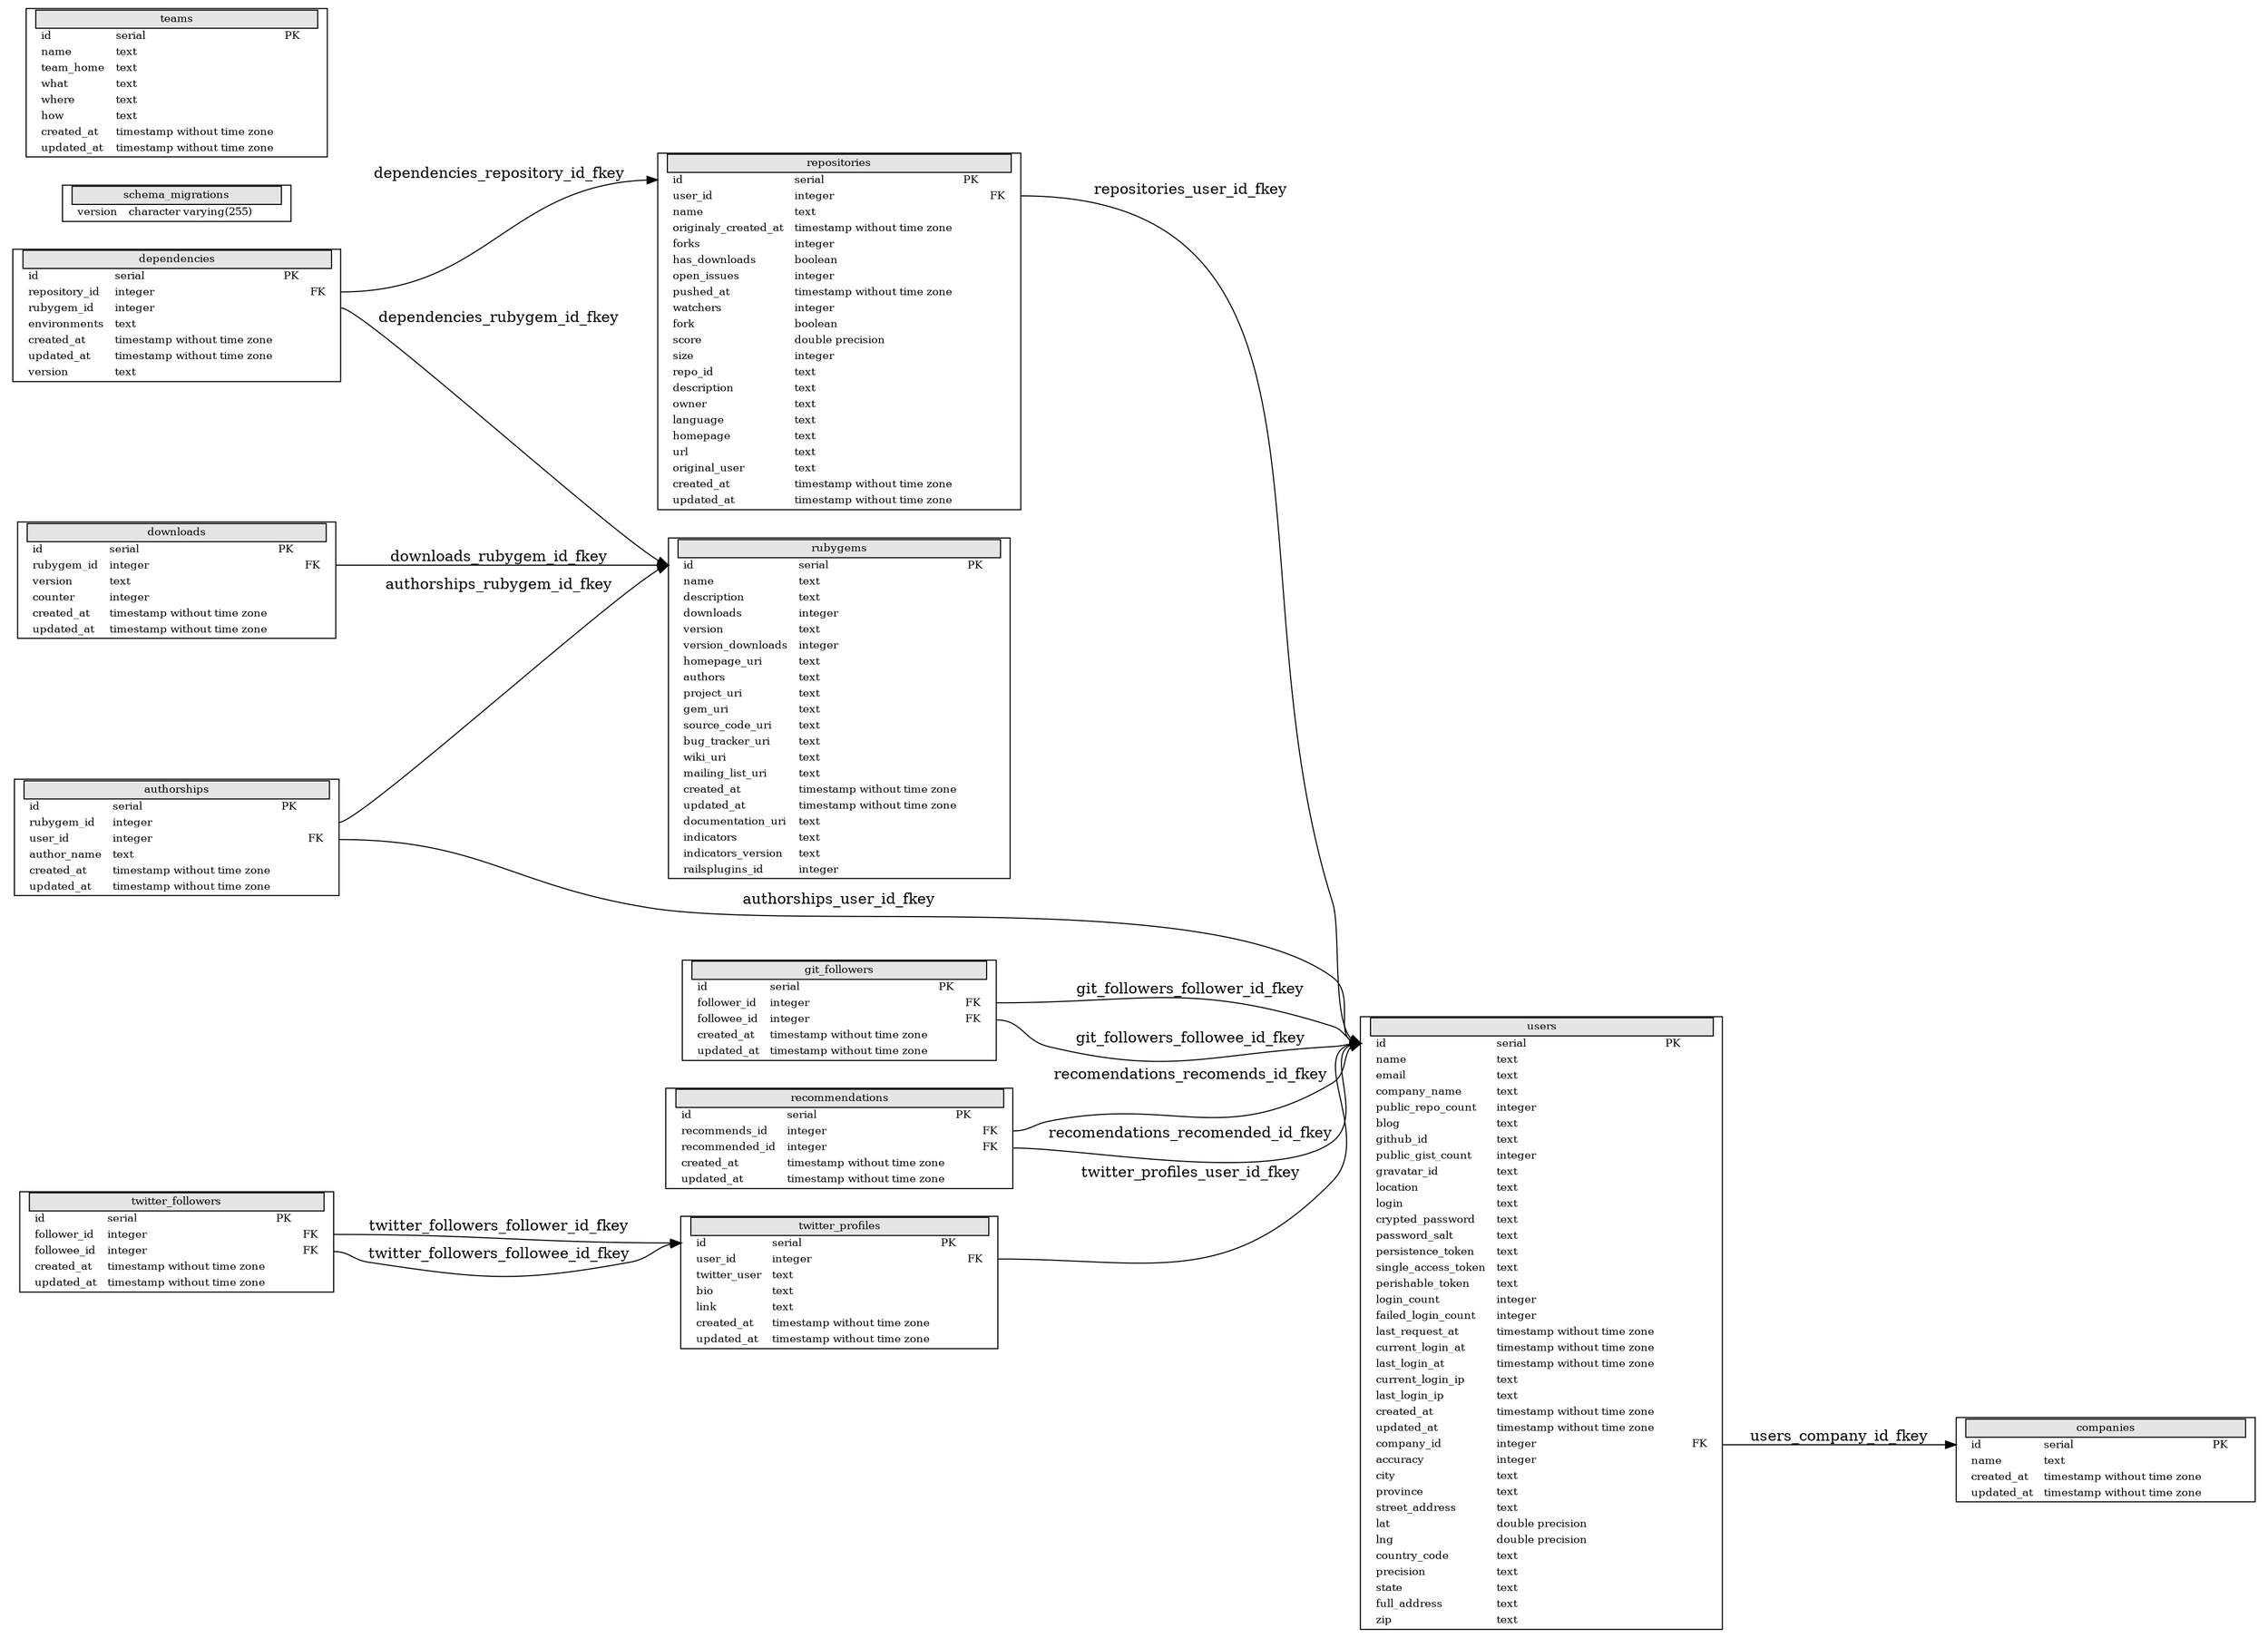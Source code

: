 digraph g {
graph [
rankdir = "LR",
concentrate = true,
ratio = auto
];
node [
fontsize = "10",
shape = record
];
edge [
];

"authorships" [shape = plaintext, label = < <TABLE BORDER="1" CELLBORDER="0" CELLSPACING="0"> <TR ><TD PORT="ltcol0"> </TD> <TD bgcolor="grey90" border="1" COLSPAN="4"> \N </TD> <TD PORT="rtcol0"></TD></TR>  <TR><TD PORT="ltcol1" ></TD><TD align="left" > id </TD><TD align="left" > serial </TD><TD align="left" > PK </TD><TD align="left" >  </TD><TD align="left" PORT="rtcol1"> </TD></TR> <TR><TD PORT="ltcol2" ></TD><TD align="left" > rubygem_id </TD><TD align="left" > integer </TD><TD align="left" >  </TD><TD align="left" >  </TD><TD align="left" PORT="rtcol2"> </TD></TR> <TR><TD PORT="ltcol3" ></TD><TD align="left" > user_id </TD><TD align="left" > integer </TD><TD align="left" >  </TD><TD align="left" > FK </TD><TD align="left" PORT="rtcol3"> </TD></TR> <TR><TD PORT="ltcol4" ></TD><TD align="left" > author_name </TD><TD align="left" > text </TD><TD align="left" >  </TD><TD align="left" >  </TD><TD align="left" PORT="rtcol4"> </TD></TR> <TR><TD PORT="ltcol5" ></TD><TD align="left" > created_at </TD><TD align="left" > timestamp without time zone </TD><TD align="left" >  </TD><TD align="left" >  </TD><TD align="left" PORT="rtcol5"> </TD></TR> <TR><TD PORT="ltcol6" ></TD><TD align="left" > updated_at </TD><TD align="left" > timestamp without time zone </TD><TD align="left" >  </TD><TD align="left" >  </TD><TD align="left" PORT="rtcol6"> </TD></TR> </TABLE>> ];

"companies" [shape = plaintext, label = < <TABLE BORDER="1" CELLBORDER="0" CELLSPACING="0"> <TR ><TD PORT="ltcol0"> </TD> <TD bgcolor="grey90" border="1" COLSPAN="4"> \N </TD> <TD PORT="rtcol0"></TD></TR>  <TR><TD PORT="ltcol1" ></TD><TD align="left" > id </TD><TD align="left" > serial </TD><TD align="left" > PK </TD><TD align="left" >  </TD><TD align="left" PORT="rtcol1"> </TD></TR> <TR><TD PORT="ltcol2" ></TD><TD align="left" > name </TD><TD align="left" > text </TD><TD align="left" >  </TD><TD align="left" >  </TD><TD align="left" PORT="rtcol2"> </TD></TR> <TR><TD PORT="ltcol3" ></TD><TD align="left" > created_at </TD><TD align="left" > timestamp without time zone </TD><TD align="left" >  </TD><TD align="left" >  </TD><TD align="left" PORT="rtcol3"> </TD></TR> <TR><TD PORT="ltcol4" ></TD><TD align="left" > updated_at </TD><TD align="left" > timestamp without time zone </TD><TD align="left" >  </TD><TD align="left" >  </TD><TD align="left" PORT="rtcol4"> </TD></TR> </TABLE>> ];

"dependencies" [shape = plaintext, label = < <TABLE BORDER="1" CELLBORDER="0" CELLSPACING="0"> <TR ><TD PORT="ltcol0"> </TD> <TD bgcolor="grey90" border="1" COLSPAN="4"> \N </TD> <TD PORT="rtcol0"></TD></TR>  <TR><TD PORT="ltcol1" ></TD><TD align="left" > id </TD><TD align="left" > serial </TD><TD align="left" > PK </TD><TD align="left" >  </TD><TD align="left" PORT="rtcol1"> </TD></TR> <TR><TD PORT="ltcol2" ></TD><TD align="left" > repository_id </TD><TD align="left" > integer </TD><TD align="left" >  </TD><TD align="left" > FK </TD><TD align="left" PORT="rtcol2"> </TD></TR> <TR><TD PORT="ltcol3" ></TD><TD align="left" > rubygem_id </TD><TD align="left" > integer </TD><TD align="left" >  </TD><TD align="left" >  </TD><TD align="left" PORT="rtcol3"> </TD></TR> <TR><TD PORT="ltcol4" ></TD><TD align="left" > environments </TD><TD align="left" > text </TD><TD align="left" >  </TD><TD align="left" >  </TD><TD align="left" PORT="rtcol4"> </TD></TR> <TR><TD PORT="ltcol5" ></TD><TD align="left" > created_at </TD><TD align="left" > timestamp without time zone </TD><TD align="left" >  </TD><TD align="left" >  </TD><TD align="left" PORT="rtcol5"> </TD></TR> <TR><TD PORT="ltcol6" ></TD><TD align="left" > updated_at </TD><TD align="left" > timestamp without time zone </TD><TD align="left" >  </TD><TD align="left" >  </TD><TD align="left" PORT="rtcol6"> </TD></TR> <TR><TD PORT="ltcol7" ></TD><TD align="left" > version </TD><TD align="left" > text </TD><TD align="left" >  </TD><TD align="left" >  </TD><TD align="left" PORT="rtcol7"> </TD></TR> </TABLE>> ];

"downloads" [shape = plaintext, label = < <TABLE BORDER="1" CELLBORDER="0" CELLSPACING="0"> <TR ><TD PORT="ltcol0"> </TD> <TD bgcolor="grey90" border="1" COLSPAN="4"> \N </TD> <TD PORT="rtcol0"></TD></TR>  <TR><TD PORT="ltcol1" ></TD><TD align="left" > id </TD><TD align="left" > serial </TD><TD align="left" > PK </TD><TD align="left" >  </TD><TD align="left" PORT="rtcol1"> </TD></TR> <TR><TD PORT="ltcol2" ></TD><TD align="left" > rubygem_id </TD><TD align="left" > integer </TD><TD align="left" >  </TD><TD align="left" > FK </TD><TD align="left" PORT="rtcol2"> </TD></TR> <TR><TD PORT="ltcol3" ></TD><TD align="left" > version </TD><TD align="left" > text </TD><TD align="left" >  </TD><TD align="left" >  </TD><TD align="left" PORT="rtcol3"> </TD></TR> <TR><TD PORT="ltcol4" ></TD><TD align="left" > counter </TD><TD align="left" > integer </TD><TD align="left" >  </TD><TD align="left" >  </TD><TD align="left" PORT="rtcol4"> </TD></TR> <TR><TD PORT="ltcol5" ></TD><TD align="left" > created_at </TD><TD align="left" > timestamp without time zone </TD><TD align="left" >  </TD><TD align="left" >  </TD><TD align="left" PORT="rtcol5"> </TD></TR> <TR><TD PORT="ltcol6" ></TD><TD align="left" > updated_at </TD><TD align="left" > timestamp without time zone </TD><TD align="left" >  </TD><TD align="left" >  </TD><TD align="left" PORT="rtcol6"> </TD></TR> </TABLE>> ];

"git_followers" [shape = plaintext, label = < <TABLE BORDER="1" CELLBORDER="0" CELLSPACING="0"> <TR ><TD PORT="ltcol0"> </TD> <TD bgcolor="grey90" border="1" COLSPAN="4"> \N </TD> <TD PORT="rtcol0"></TD></TR>  <TR><TD PORT="ltcol1" ></TD><TD align="left" > id </TD><TD align="left" > serial </TD><TD align="left" > PK </TD><TD align="left" >  </TD><TD align="left" PORT="rtcol1"> </TD></TR> <TR><TD PORT="ltcol2" ></TD><TD align="left" > follower_id </TD><TD align="left" > integer </TD><TD align="left" >  </TD><TD align="left" > FK </TD><TD align="left" PORT="rtcol2"> </TD></TR> <TR><TD PORT="ltcol3" ></TD><TD align="left" > followee_id </TD><TD align="left" > integer </TD><TD align="left" >  </TD><TD align="left" > FK </TD><TD align="left" PORT="rtcol3"> </TD></TR> <TR><TD PORT="ltcol4" ></TD><TD align="left" > created_at </TD><TD align="left" > timestamp without time zone </TD><TD align="left" >  </TD><TD align="left" >  </TD><TD align="left" PORT="rtcol4"> </TD></TR> <TR><TD PORT="ltcol5" ></TD><TD align="left" > updated_at </TD><TD align="left" > timestamp without time zone </TD><TD align="left" >  </TD><TD align="left" >  </TD><TD align="left" PORT="rtcol5"> </TD></TR> </TABLE>> ];

"recommendations" [shape = plaintext, label = < <TABLE BORDER="1" CELLBORDER="0" CELLSPACING="0"> <TR ><TD PORT="ltcol0"> </TD> <TD bgcolor="grey90" border="1" COLSPAN="4"> \N </TD> <TD PORT="rtcol0"></TD></TR>  <TR><TD PORT="ltcol1" ></TD><TD align="left" > id </TD><TD align="left" > serial </TD><TD align="left" > PK </TD><TD align="left" >  </TD><TD align="left" PORT="rtcol1"> </TD></TR> <TR><TD PORT="ltcol2" ></TD><TD align="left" > recommends_id </TD><TD align="left" > integer </TD><TD align="left" >  </TD><TD align="left" > FK </TD><TD align="left" PORT="rtcol2"> </TD></TR> <TR><TD PORT="ltcol3" ></TD><TD align="left" > recommended_id </TD><TD align="left" > integer </TD><TD align="left" >  </TD><TD align="left" > FK </TD><TD align="left" PORT="rtcol3"> </TD></TR> <TR><TD PORT="ltcol4" ></TD><TD align="left" > created_at </TD><TD align="left" > timestamp without time zone </TD><TD align="left" >  </TD><TD align="left" >  </TD><TD align="left" PORT="rtcol4"> </TD></TR> <TR><TD PORT="ltcol5" ></TD><TD align="left" > updated_at </TD><TD align="left" > timestamp without time zone </TD><TD align="left" >  </TD><TD align="left" >  </TD><TD align="left" PORT="rtcol5"> </TD></TR> </TABLE>> ];

"repositories" [shape = plaintext, label = < <TABLE BORDER="1" CELLBORDER="0" CELLSPACING="0"> <TR ><TD PORT="ltcol0"> </TD> <TD bgcolor="grey90" border="1" COLSPAN="4"> \N </TD> <TD PORT="rtcol0"></TD></TR>  <TR><TD PORT="ltcol1" ></TD><TD align="left" > id </TD><TD align="left" > serial </TD><TD align="left" > PK </TD><TD align="left" >  </TD><TD align="left" PORT="rtcol1"> </TD></TR> <TR><TD PORT="ltcol2" ></TD><TD align="left" > user_id </TD><TD align="left" > integer </TD><TD align="left" >  </TD><TD align="left" > FK </TD><TD align="left" PORT="rtcol2"> </TD></TR> <TR><TD PORT="ltcol3" ></TD><TD align="left" > name </TD><TD align="left" > text </TD><TD align="left" >  </TD><TD align="left" >  </TD><TD align="left" PORT="rtcol3"> </TD></TR> <TR><TD PORT="ltcol4" ></TD><TD align="left" > originaly_created_at </TD><TD align="left" > timestamp without time zone </TD><TD align="left" >  </TD><TD align="left" >  </TD><TD align="left" PORT="rtcol4"> </TD></TR> <TR><TD PORT="ltcol5" ></TD><TD align="left" > forks </TD><TD align="left" > integer </TD><TD align="left" >  </TD><TD align="left" >  </TD><TD align="left" PORT="rtcol5"> </TD></TR> <TR><TD PORT="ltcol6" ></TD><TD align="left" > has_downloads </TD><TD align="left" > boolean </TD><TD align="left" >  </TD><TD align="left" >  </TD><TD align="left" PORT="rtcol6"> </TD></TR> <TR><TD PORT="ltcol7" ></TD><TD align="left" > open_issues </TD><TD align="left" > integer </TD><TD align="left" >  </TD><TD align="left" >  </TD><TD align="left" PORT="rtcol7"> </TD></TR> <TR><TD PORT="ltcol8" ></TD><TD align="left" > pushed_at </TD><TD align="left" > timestamp without time zone </TD><TD align="left" >  </TD><TD align="left" >  </TD><TD align="left" PORT="rtcol8"> </TD></TR> <TR><TD PORT="ltcol9" ></TD><TD align="left" > watchers </TD><TD align="left" > integer </TD><TD align="left" >  </TD><TD align="left" >  </TD><TD align="left" PORT="rtcol9"> </TD></TR> <TR><TD PORT="ltcol10" ></TD><TD align="left" > fork </TD><TD align="left" > boolean </TD><TD align="left" >  </TD><TD align="left" >  </TD><TD align="left" PORT="rtcol10"> </TD></TR> <TR><TD PORT="ltcol11" ></TD><TD align="left" > score </TD><TD align="left" > double precision </TD><TD align="left" >  </TD><TD align="left" >  </TD><TD align="left" PORT="rtcol11"> </TD></TR> <TR><TD PORT="ltcol12" ></TD><TD align="left" > size </TD><TD align="left" > integer </TD><TD align="left" >  </TD><TD align="left" >  </TD><TD align="left" PORT="rtcol12"> </TD></TR> <TR><TD PORT="ltcol13" ></TD><TD align="left" > repo_id </TD><TD align="left" > text </TD><TD align="left" >  </TD><TD align="left" >  </TD><TD align="left" PORT="rtcol13"> </TD></TR> <TR><TD PORT="ltcol14" ></TD><TD align="left" > description </TD><TD align="left" > text </TD><TD align="left" >  </TD><TD align="left" >  </TD><TD align="left" PORT="rtcol14"> </TD></TR> <TR><TD PORT="ltcol15" ></TD><TD align="left" > owner </TD><TD align="left" > text </TD><TD align="left" >  </TD><TD align="left" >  </TD><TD align="left" PORT="rtcol15"> </TD></TR> <TR><TD PORT="ltcol16" ></TD><TD align="left" > language </TD><TD align="left" > text </TD><TD align="left" >  </TD><TD align="left" >  </TD><TD align="left" PORT="rtcol16"> </TD></TR> <TR><TD PORT="ltcol17" ></TD><TD align="left" > homepage </TD><TD align="left" > text </TD><TD align="left" >  </TD><TD align="left" >  </TD><TD align="left" PORT="rtcol17"> </TD></TR> <TR><TD PORT="ltcol18" ></TD><TD align="left" > url </TD><TD align="left" > text </TD><TD align="left" >  </TD><TD align="left" >  </TD><TD align="left" PORT="rtcol18"> </TD></TR> <TR><TD PORT="ltcol19" ></TD><TD align="left" > original_user </TD><TD align="left" > text </TD><TD align="left" >  </TD><TD align="left" >  </TD><TD align="left" PORT="rtcol19"> </TD></TR> <TR><TD PORT="ltcol20" ></TD><TD align="left" > created_at </TD><TD align="left" > timestamp without time zone </TD><TD align="left" >  </TD><TD align="left" >  </TD><TD align="left" PORT="rtcol20"> </TD></TR> <TR><TD PORT="ltcol21" ></TD><TD align="left" > updated_at </TD><TD align="left" > timestamp without time zone </TD><TD align="left" >  </TD><TD align="left" >  </TD><TD align="left" PORT="rtcol21"> </TD></TR> </TABLE>> ];

"rubygems" [shape = plaintext, label = < <TABLE BORDER="1" CELLBORDER="0" CELLSPACING="0"> <TR ><TD PORT="ltcol0"> </TD> <TD bgcolor="grey90" border="1" COLSPAN="4"> \N </TD> <TD PORT="rtcol0"></TD></TR>  <TR><TD PORT="ltcol1" ></TD><TD align="left" > id </TD><TD align="left" > serial </TD><TD align="left" > PK </TD><TD align="left" >  </TD><TD align="left" PORT="rtcol1"> </TD></TR> <TR><TD PORT="ltcol2" ></TD><TD align="left" > name </TD><TD align="left" > text </TD><TD align="left" >  </TD><TD align="left" >  </TD><TD align="left" PORT="rtcol2"> </TD></TR> <TR><TD PORT="ltcol3" ></TD><TD align="left" > description </TD><TD align="left" > text </TD><TD align="left" >  </TD><TD align="left" >  </TD><TD align="left" PORT="rtcol3"> </TD></TR> <TR><TD PORT="ltcol4" ></TD><TD align="left" > downloads </TD><TD align="left" > integer </TD><TD align="left" >  </TD><TD align="left" >  </TD><TD align="left" PORT="rtcol4"> </TD></TR> <TR><TD PORT="ltcol5" ></TD><TD align="left" > version </TD><TD align="left" > text </TD><TD align="left" >  </TD><TD align="left" >  </TD><TD align="left" PORT="rtcol5"> </TD></TR> <TR><TD PORT="ltcol6" ></TD><TD align="left" > version_downloads </TD><TD align="left" > integer </TD><TD align="left" >  </TD><TD align="left" >  </TD><TD align="left" PORT="rtcol6"> </TD></TR> <TR><TD PORT="ltcol7" ></TD><TD align="left" > homepage_uri </TD><TD align="left" > text </TD><TD align="left" >  </TD><TD align="left" >  </TD><TD align="left" PORT="rtcol7"> </TD></TR> <TR><TD PORT="ltcol8" ></TD><TD align="left" > authors </TD><TD align="left" > text </TD><TD align="left" >  </TD><TD align="left" >  </TD><TD align="left" PORT="rtcol8"> </TD></TR> <TR><TD PORT="ltcol9" ></TD><TD align="left" > project_uri </TD><TD align="left" > text </TD><TD align="left" >  </TD><TD align="left" >  </TD><TD align="left" PORT="rtcol9"> </TD></TR> <TR><TD PORT="ltcol10" ></TD><TD align="left" > gem_uri </TD><TD align="left" > text </TD><TD align="left" >  </TD><TD align="left" >  </TD><TD align="left" PORT="rtcol10"> </TD></TR> <TR><TD PORT="ltcol11" ></TD><TD align="left" > source_code_uri </TD><TD align="left" > text </TD><TD align="left" >  </TD><TD align="left" >  </TD><TD align="left" PORT="rtcol11"> </TD></TR> <TR><TD PORT="ltcol12" ></TD><TD align="left" > bug_tracker_uri </TD><TD align="left" > text </TD><TD align="left" >  </TD><TD align="left" >  </TD><TD align="left" PORT="rtcol12"> </TD></TR> <TR><TD PORT="ltcol13" ></TD><TD align="left" > wiki_uri </TD><TD align="left" > text </TD><TD align="left" >  </TD><TD align="left" >  </TD><TD align="left" PORT="rtcol13"> </TD></TR> <TR><TD PORT="ltcol14" ></TD><TD align="left" > mailing_list_uri </TD><TD align="left" > text </TD><TD align="left" >  </TD><TD align="left" >  </TD><TD align="left" PORT="rtcol14"> </TD></TR> <TR><TD PORT="ltcol15" ></TD><TD align="left" > created_at </TD><TD align="left" > timestamp without time zone </TD><TD align="left" >  </TD><TD align="left" >  </TD><TD align="left" PORT="rtcol15"> </TD></TR> <TR><TD PORT="ltcol16" ></TD><TD align="left" > updated_at </TD><TD align="left" > timestamp without time zone </TD><TD align="left" >  </TD><TD align="left" >  </TD><TD align="left" PORT="rtcol16"> </TD></TR> <TR><TD PORT="ltcol17" ></TD><TD align="left" > documentation_uri </TD><TD align="left" > text </TD><TD align="left" >  </TD><TD align="left" >  </TD><TD align="left" PORT="rtcol17"> </TD></TR> <TR><TD PORT="ltcol18" ></TD><TD align="left" > indicators </TD><TD align="left" > text </TD><TD align="left" >  </TD><TD align="left" >  </TD><TD align="left" PORT="rtcol18"> </TD></TR> <TR><TD PORT="ltcol19" ></TD><TD align="left" > indicators_version </TD><TD align="left" > text </TD><TD align="left" >  </TD><TD align="left" >  </TD><TD align="left" PORT="rtcol19"> </TD></TR> <TR><TD PORT="ltcol20" ></TD><TD align="left" > railsplugins_id </TD><TD align="left" > integer </TD><TD align="left" >  </TD><TD align="left" >  </TD><TD align="left" PORT="rtcol20"> </TD></TR> </TABLE>> ];

"schema_migrations" [shape = plaintext, label = < <TABLE BORDER="1" CELLBORDER="0" CELLSPACING="0"> <TR ><TD PORT="ltcol0"> </TD> <TD bgcolor="grey90" border="1" COLSPAN="4"> \N </TD> <TD PORT="rtcol0"></TD></TR>  <TR><TD PORT="ltcol1" ></TD><TD align="left" > version </TD><TD align="left" > character varying(255) </TD><TD align="left" >  </TD><TD align="left" >  </TD><TD align="left" PORT="rtcol1"> </TD></TR> </TABLE>> ];

"teams" [shape = plaintext, label = < <TABLE BORDER="1" CELLBORDER="0" CELLSPACING="0"> <TR ><TD PORT="ltcol0"> </TD> <TD bgcolor="grey90" border="1" COLSPAN="4"> \N </TD> <TD PORT="rtcol0"></TD></TR>  <TR><TD PORT="ltcol1" ></TD><TD align="left" > id </TD><TD align="left" > serial </TD><TD align="left" > PK </TD><TD align="left" >  </TD><TD align="left" PORT="rtcol1"> </TD></TR> <TR><TD PORT="ltcol2" ></TD><TD align="left" > name </TD><TD align="left" > text </TD><TD align="left" >  </TD><TD align="left" >  </TD><TD align="left" PORT="rtcol2"> </TD></TR> <TR><TD PORT="ltcol3" ></TD><TD align="left" > team_home </TD><TD align="left" > text </TD><TD align="left" >  </TD><TD align="left" >  </TD><TD align="left" PORT="rtcol3"> </TD></TR> <TR><TD PORT="ltcol4" ></TD><TD align="left" > what </TD><TD align="left" > text </TD><TD align="left" >  </TD><TD align="left" >  </TD><TD align="left" PORT="rtcol4"> </TD></TR> <TR><TD PORT="ltcol5" ></TD><TD align="left" > where </TD><TD align="left" > text </TD><TD align="left" >  </TD><TD align="left" >  </TD><TD align="left" PORT="rtcol5"> </TD></TR> <TR><TD PORT="ltcol6" ></TD><TD align="left" > how </TD><TD align="left" > text </TD><TD align="left" >  </TD><TD align="left" >  </TD><TD align="left" PORT="rtcol6"> </TD></TR> <TR><TD PORT="ltcol7" ></TD><TD align="left" > created_at </TD><TD align="left" > timestamp without time zone </TD><TD align="left" >  </TD><TD align="left" >  </TD><TD align="left" PORT="rtcol7"> </TD></TR> <TR><TD PORT="ltcol8" ></TD><TD align="left" > updated_at </TD><TD align="left" > timestamp without time zone </TD><TD align="left" >  </TD><TD align="left" >  </TD><TD align="left" PORT="rtcol8"> </TD></TR> </TABLE>> ];

"twitter_followers" [shape = plaintext, label = < <TABLE BORDER="1" CELLBORDER="0" CELLSPACING="0"> <TR ><TD PORT="ltcol0"> </TD> <TD bgcolor="grey90" border="1" COLSPAN="4"> \N </TD> <TD PORT="rtcol0"></TD></TR>  <TR><TD PORT="ltcol1" ></TD><TD align="left" > id </TD><TD align="left" > serial </TD><TD align="left" > PK </TD><TD align="left" >  </TD><TD align="left" PORT="rtcol1"> </TD></TR> <TR><TD PORT="ltcol2" ></TD><TD align="left" > follower_id </TD><TD align="left" > integer </TD><TD align="left" >  </TD><TD align="left" > FK </TD><TD align="left" PORT="rtcol2"> </TD></TR> <TR><TD PORT="ltcol3" ></TD><TD align="left" > followee_id </TD><TD align="left" > integer </TD><TD align="left" >  </TD><TD align="left" > FK </TD><TD align="left" PORT="rtcol3"> </TD></TR> <TR><TD PORT="ltcol4" ></TD><TD align="left" > created_at </TD><TD align="left" > timestamp without time zone </TD><TD align="left" >  </TD><TD align="left" >  </TD><TD align="left" PORT="rtcol4"> </TD></TR> <TR><TD PORT="ltcol5" ></TD><TD align="left" > updated_at </TD><TD align="left" > timestamp without time zone </TD><TD align="left" >  </TD><TD align="left" >  </TD><TD align="left" PORT="rtcol5"> </TD></TR> </TABLE>> ];

"twitter_profiles" [shape = plaintext, label = < <TABLE BORDER="1" CELLBORDER="0" CELLSPACING="0"> <TR ><TD PORT="ltcol0"> </TD> <TD bgcolor="grey90" border="1" COLSPAN="4"> \N </TD> <TD PORT="rtcol0"></TD></TR>  <TR><TD PORT="ltcol1" ></TD><TD align="left" > id </TD><TD align="left" > serial </TD><TD align="left" > PK </TD><TD align="left" >  </TD><TD align="left" PORT="rtcol1"> </TD></TR> <TR><TD PORT="ltcol2" ></TD><TD align="left" > user_id </TD><TD align="left" > integer </TD><TD align="left" >  </TD><TD align="left" > FK </TD><TD align="left" PORT="rtcol2"> </TD></TR> <TR><TD PORT="ltcol3" ></TD><TD align="left" > twitter_user </TD><TD align="left" > text </TD><TD align="left" >  </TD><TD align="left" >  </TD><TD align="left" PORT="rtcol3"> </TD></TR> <TR><TD PORT="ltcol4" ></TD><TD align="left" > bio </TD><TD align="left" > text </TD><TD align="left" >  </TD><TD align="left" >  </TD><TD align="left" PORT="rtcol4"> </TD></TR> <TR><TD PORT="ltcol5" ></TD><TD align="left" > link </TD><TD align="left" > text </TD><TD align="left" >  </TD><TD align="left" >  </TD><TD align="left" PORT="rtcol5"> </TD></TR> <TR><TD PORT="ltcol6" ></TD><TD align="left" > created_at </TD><TD align="left" > timestamp without time zone </TD><TD align="left" >  </TD><TD align="left" >  </TD><TD align="left" PORT="rtcol6"> </TD></TR> <TR><TD PORT="ltcol7" ></TD><TD align="left" > updated_at </TD><TD align="left" > timestamp without time zone </TD><TD align="left" >  </TD><TD align="left" >  </TD><TD align="left" PORT="rtcol7"> </TD></TR> </TABLE>> ];

"users" [shape = plaintext, label = < <TABLE BORDER="1" CELLBORDER="0" CELLSPACING="0"> <TR ><TD PORT="ltcol0"> </TD> <TD bgcolor="grey90" border="1" COLSPAN="4"> \N </TD> <TD PORT="rtcol0"></TD></TR>  <TR><TD PORT="ltcol1" ></TD><TD align="left" > id </TD><TD align="left" > serial </TD><TD align="left" > PK </TD><TD align="left" >  </TD><TD align="left" PORT="rtcol1"> </TD></TR> <TR><TD PORT="ltcol2" ></TD><TD align="left" > name </TD><TD align="left" > text </TD><TD align="left" >  </TD><TD align="left" >  </TD><TD align="left" PORT="rtcol2"> </TD></TR> <TR><TD PORT="ltcol3" ></TD><TD align="left" > email </TD><TD align="left" > text </TD><TD align="left" >  </TD><TD align="left" >  </TD><TD align="left" PORT="rtcol3"> </TD></TR> <TR><TD PORT="ltcol4" ></TD><TD align="left" > company_name </TD><TD align="left" > text </TD><TD align="left" >  </TD><TD align="left" >  </TD><TD align="left" PORT="rtcol4"> </TD></TR> <TR><TD PORT="ltcol5" ></TD><TD align="left" > public_repo_count </TD><TD align="left" > integer </TD><TD align="left" >  </TD><TD align="left" >  </TD><TD align="left" PORT="rtcol5"> </TD></TR> <TR><TD PORT="ltcol6" ></TD><TD align="left" > blog </TD><TD align="left" > text </TD><TD align="left" >  </TD><TD align="left" >  </TD><TD align="left" PORT="rtcol6"> </TD></TR> <TR><TD PORT="ltcol7" ></TD><TD align="left" > github_id </TD><TD align="left" > text </TD><TD align="left" >  </TD><TD align="left" >  </TD><TD align="left" PORT="rtcol7"> </TD></TR> <TR><TD PORT="ltcol9" ></TD><TD align="left" > public_gist_count </TD><TD align="left" > integer </TD><TD align="left" >  </TD><TD align="left" >  </TD><TD align="left" PORT="rtcol9"> </TD></TR> <TR><TD PORT="ltcol10" ></TD><TD align="left" > gravatar_id </TD><TD align="left" > text </TD><TD align="left" >  </TD><TD align="left" >  </TD><TD align="left" PORT="rtcol10"> </TD></TR> <TR><TD PORT="ltcol11" ></TD><TD align="left" > location </TD><TD align="left" > text </TD><TD align="left" >  </TD><TD align="left" >  </TD><TD align="left" PORT="rtcol11"> </TD></TR> <TR><TD PORT="ltcol12" ></TD><TD align="left" > login </TD><TD align="left" > text </TD><TD align="left" >  </TD><TD align="left" >  </TD><TD align="left" PORT="rtcol12"> </TD></TR> <TR><TD PORT="ltcol13" ></TD><TD align="left" > crypted_password </TD><TD align="left" > text </TD><TD align="left" >  </TD><TD align="left" >  </TD><TD align="left" PORT="rtcol13"> </TD></TR> <TR><TD PORT="ltcol14" ></TD><TD align="left" > password_salt </TD><TD align="left" > text </TD><TD align="left" >  </TD><TD align="left" >  </TD><TD align="left" PORT="rtcol14"> </TD></TR> <TR><TD PORT="ltcol15" ></TD><TD align="left" > persistence_token </TD><TD align="left" > text </TD><TD align="left" >  </TD><TD align="left" >  </TD><TD align="left" PORT="rtcol15"> </TD></TR> <TR><TD PORT="ltcol16" ></TD><TD align="left" > single_access_token </TD><TD align="left" > text </TD><TD align="left" >  </TD><TD align="left" >  </TD><TD align="left" PORT="rtcol16"> </TD></TR> <TR><TD PORT="ltcol17" ></TD><TD align="left" > perishable_token </TD><TD align="left" > text </TD><TD align="left" >  </TD><TD align="left" >  </TD><TD align="left" PORT="rtcol17"> </TD></TR> <TR><TD PORT="ltcol18" ></TD><TD align="left" > login_count </TD><TD align="left" > integer </TD><TD align="left" >  </TD><TD align="left" >  </TD><TD align="left" PORT="rtcol18"> </TD></TR> <TR><TD PORT="ltcol19" ></TD><TD align="left" > failed_login_count </TD><TD align="left" > integer </TD><TD align="left" >  </TD><TD align="left" >  </TD><TD align="left" PORT="rtcol19"> </TD></TR> <TR><TD PORT="ltcol20" ></TD><TD align="left" > last_request_at </TD><TD align="left" > timestamp without time zone </TD><TD align="left" >  </TD><TD align="left" >  </TD><TD align="left" PORT="rtcol20"> </TD></TR> <TR><TD PORT="ltcol21" ></TD><TD align="left" > current_login_at </TD><TD align="left" > timestamp without time zone </TD><TD align="left" >  </TD><TD align="left" >  </TD><TD align="left" PORT="rtcol21"> </TD></TR> <TR><TD PORT="ltcol22" ></TD><TD align="left" > last_login_at </TD><TD align="left" > timestamp without time zone </TD><TD align="left" >  </TD><TD align="left" >  </TD><TD align="left" PORT="rtcol22"> </TD></TR> <TR><TD PORT="ltcol23" ></TD><TD align="left" > current_login_ip </TD><TD align="left" > text </TD><TD align="left" >  </TD><TD align="left" >  </TD><TD align="left" PORT="rtcol23"> </TD></TR> <TR><TD PORT="ltcol24" ></TD><TD align="left" > last_login_ip </TD><TD align="left" > text </TD><TD align="left" >  </TD><TD align="left" >  </TD><TD align="left" PORT="rtcol24"> </TD></TR> <TR><TD PORT="ltcol25" ></TD><TD align="left" > created_at </TD><TD align="left" > timestamp without time zone </TD><TD align="left" >  </TD><TD align="left" >  </TD><TD align="left" PORT="rtcol25"> </TD></TR> <TR><TD PORT="ltcol26" ></TD><TD align="left" > updated_at </TD><TD align="left" > timestamp without time zone </TD><TD align="left" >  </TD><TD align="left" >  </TD><TD align="left" PORT="rtcol26"> </TD></TR> <TR><TD PORT="ltcol27" ></TD><TD align="left" > company_id </TD><TD align="left" > integer </TD><TD align="left" >  </TD><TD align="left" > FK </TD><TD align="left" PORT="rtcol27"> </TD></TR> <TR><TD PORT="ltcol28" ></TD><TD align="left" > accuracy </TD><TD align="left" > integer </TD><TD align="left" >  </TD><TD align="left" >  </TD><TD align="left" PORT="rtcol28"> </TD></TR> <TR><TD PORT="ltcol29" ></TD><TD align="left" > city </TD><TD align="left" > text </TD><TD align="left" >  </TD><TD align="left" >  </TD><TD align="left" PORT="rtcol29"> </TD></TR> <TR><TD PORT="ltcol30" ></TD><TD align="left" > province </TD><TD align="left" > text </TD><TD align="left" >  </TD><TD align="left" >  </TD><TD align="left" PORT="rtcol30"> </TD></TR> <TR><TD PORT="ltcol31" ></TD><TD align="left" > street_address </TD><TD align="left" > text </TD><TD align="left" >  </TD><TD align="left" >  </TD><TD align="left" PORT="rtcol31"> </TD></TR> <TR><TD PORT="ltcol32" ></TD><TD align="left" > lat </TD><TD align="left" > double precision </TD><TD align="left" >  </TD><TD align="left" >  </TD><TD align="left" PORT="rtcol32"> </TD></TR> <TR><TD PORT="ltcol33" ></TD><TD align="left" > lng </TD><TD align="left" > double precision </TD><TD align="left" >  </TD><TD align="left" >  </TD><TD align="left" PORT="rtcol33"> </TD></TR> <TR><TD PORT="ltcol34" ></TD><TD align="left" > country_code </TD><TD align="left" > text </TD><TD align="left" >  </TD><TD align="left" >  </TD><TD align="left" PORT="rtcol34"> </TD></TR> <TR><TD PORT="ltcol35" ></TD><TD align="left" > precision </TD><TD align="left" > text </TD><TD align="left" >  </TD><TD align="left" >  </TD><TD align="left" PORT="rtcol35"> </TD></TR> <TR><TD PORT="ltcol36" ></TD><TD align="left" > state </TD><TD align="left" > text </TD><TD align="left" >  </TD><TD align="left" >  </TD><TD align="left" PORT="rtcol36"> </TD></TR> <TR><TD PORT="ltcol37" ></TD><TD align="left" > full_address </TD><TD align="left" > text </TD><TD align="left" >  </TD><TD align="left" >  </TD><TD align="left" PORT="rtcol37"> </TD></TR> <TR><TD PORT="ltcol38" ></TD><TD align="left" > zip </TD><TD align="left" > text </TD><TD align="left" >  </TD><TD align="left" >  </TD><TD align="left" PORT="rtcol38"> </TD></TR> </TABLE>> ];



"authorships":rtcol2 -> "rubygems":ltcol1 [label="authorships_rubygem_id_fkey"];
"authorships":rtcol3 -> "users":ltcol1 [label="authorships_user_id_fkey"];
"dependencies":rtcol2 -> "repositories":ltcol1 [label="dependencies_repository_id_fkey"];
"dependencies":rtcol3 -> "rubygems":ltcol1 [label="dependencies_rubygem_id_fkey"];
"downloads":rtcol2 -> "rubygems":ltcol1 [label="downloads_rubygem_id_fkey"];
"git_followers":rtcol2 -> "users":ltcol1 [label="git_followers_follower_id_fkey"];
"git_followers":rtcol3 -> "users":ltcol1 [label="git_followers_followee_id_fkey"];
"recommendations":rtcol2 -> "users":ltcol1 [label="recomendations_recomends_id_fkey"];
"recommendations":rtcol3 -> "users":ltcol1 [label="recomendations_recomended_id_fkey"];
"repositories":rtcol2 -> "users":ltcol1 [label="repositories_user_id_fkey"];
"twitter_followers":rtcol2 -> "twitter_profiles":ltcol1 [label="twitter_followers_follower_id_fkey"];
"twitter_followers":rtcol3 -> "twitter_profiles":ltcol1 [label="twitter_followers_followee_id_fkey"];
"twitter_profiles":rtcol2 -> "users":ltcol1 [label="twitter_profiles_user_id_fkey"];
"users":rtcol27 -> "companies":ltcol1 [label="users_company_id_fkey"];
}
